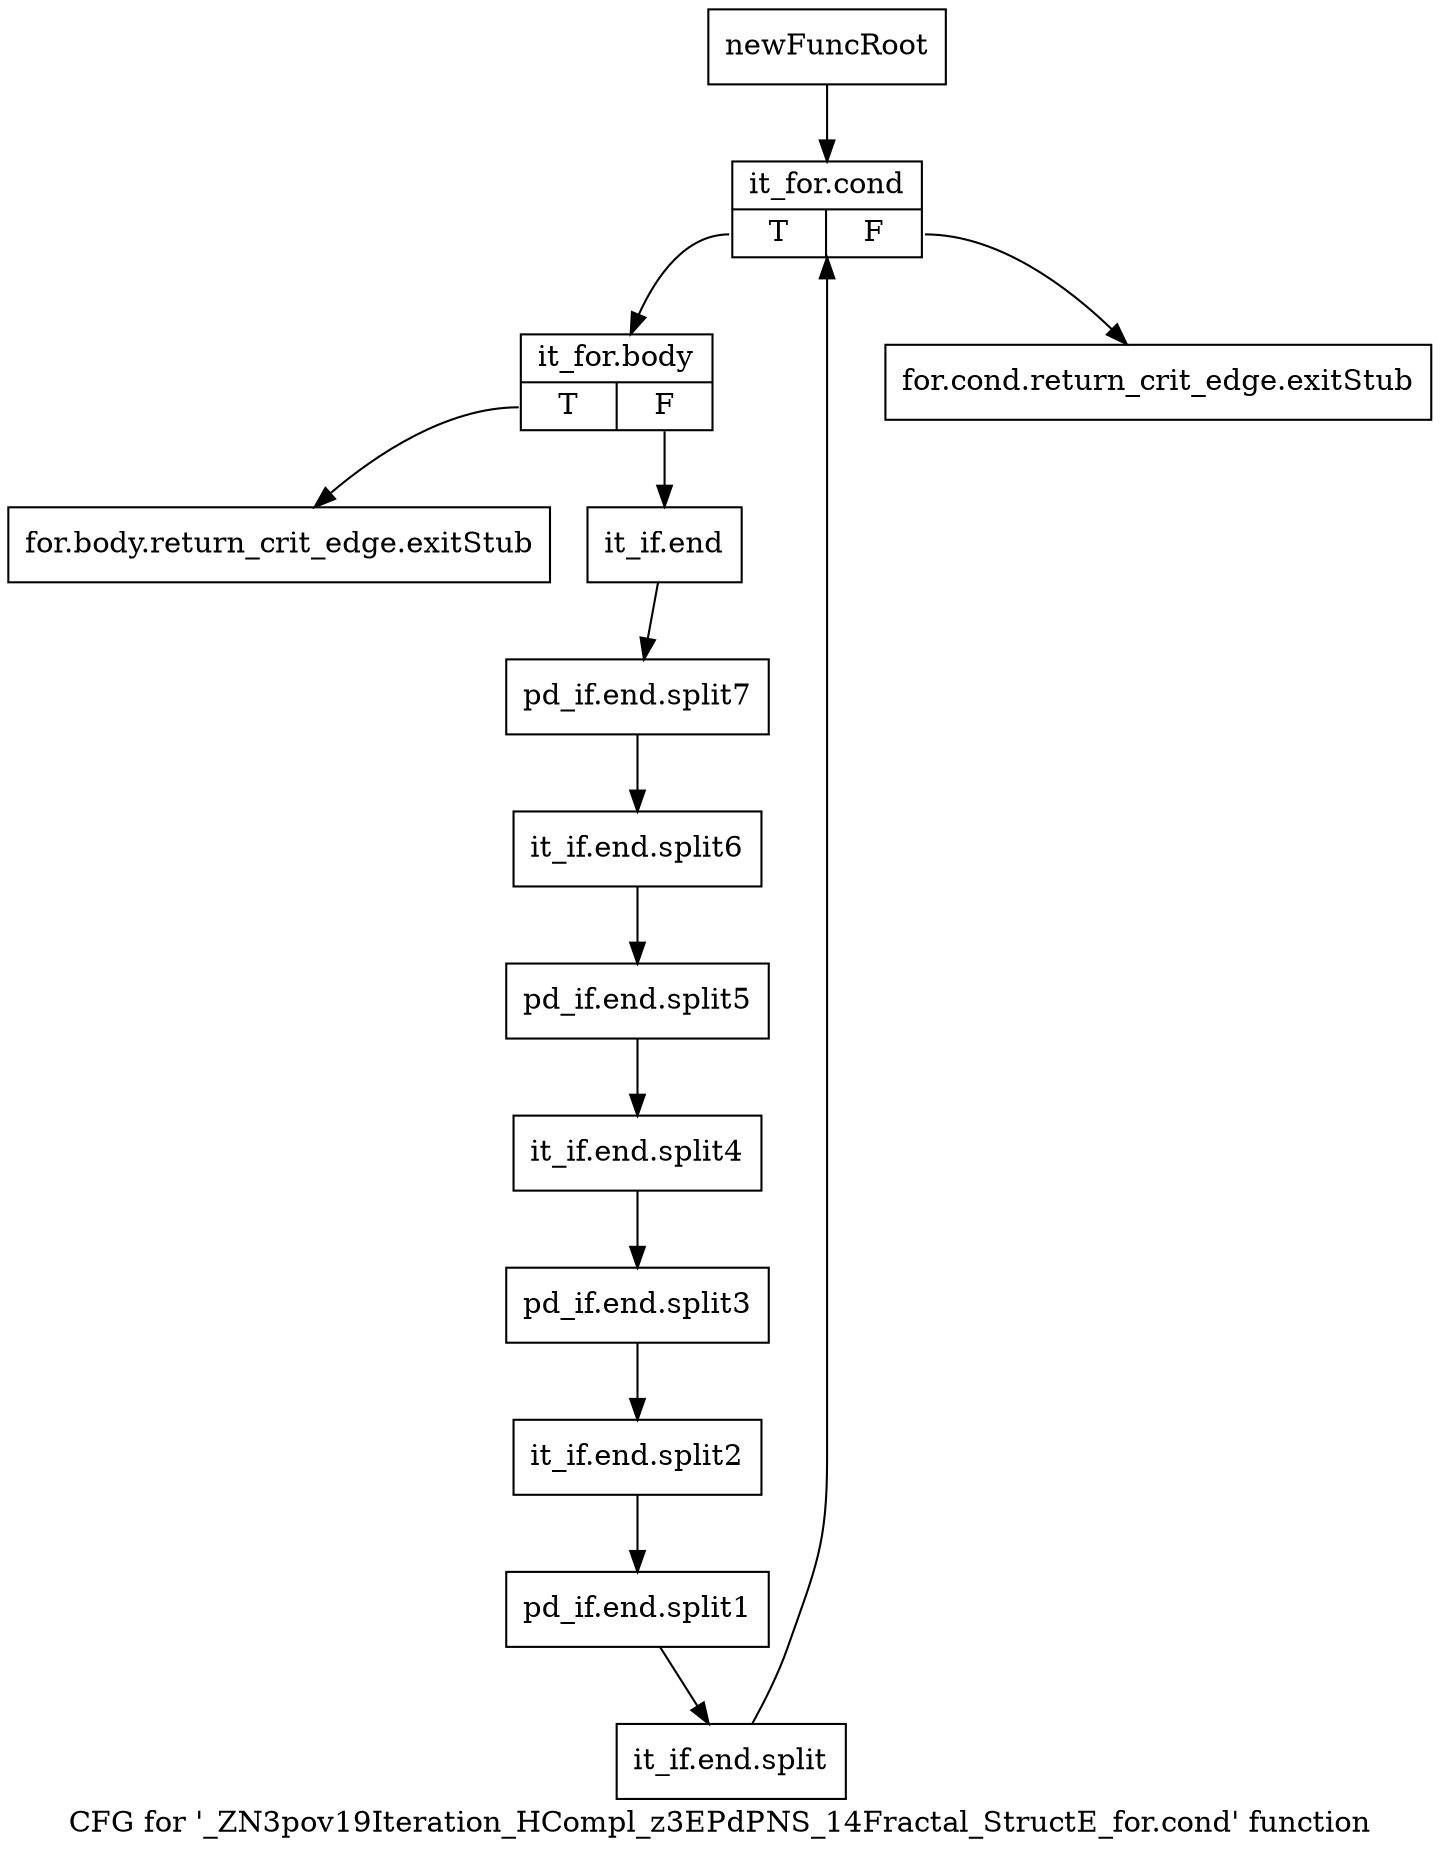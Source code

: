 digraph "CFG for '_ZN3pov19Iteration_HCompl_z3EPdPNS_14Fractal_StructE_for.cond' function" {
	label="CFG for '_ZN3pov19Iteration_HCompl_z3EPdPNS_14Fractal_StructE_for.cond' function";

	Node0x1cb9ad0 [shape=record,label="{newFuncRoot}"];
	Node0x1cb9ad0 -> Node0x1cb9bc0;
	Node0x1cb9b20 [shape=record,label="{for.cond.return_crit_edge.exitStub}"];
	Node0x1cb9b70 [shape=record,label="{for.body.return_crit_edge.exitStub}"];
	Node0x1cb9bc0 [shape=record,label="{it_for.cond|{<s0>T|<s1>F}}"];
	Node0x1cb9bc0:s0 -> Node0x1cb9c10;
	Node0x1cb9bc0:s1 -> Node0x1cb9b20;
	Node0x1cb9c10 [shape=record,label="{it_for.body|{<s0>T|<s1>F}}"];
	Node0x1cb9c10:s0 -> Node0x1cb9b70;
	Node0x1cb9c10:s1 -> Node0x1cb9c60;
	Node0x1cb9c60 [shape=record,label="{it_if.end}"];
	Node0x1cb9c60 -> Node0x3789750;
	Node0x3789750 [shape=record,label="{pd_if.end.split7}"];
	Node0x3789750 -> Node0x369b670;
	Node0x369b670 [shape=record,label="{it_if.end.split6}"];
	Node0x369b670 -> Node0x36fd690;
	Node0x36fd690 [shape=record,label="{pd_if.end.split5}"];
	Node0x36fd690 -> Node0x36fd5f0;
	Node0x36fd5f0 [shape=record,label="{it_if.end.split4}"];
	Node0x36fd5f0 -> Node0x36fd5a0;
	Node0x36fd5a0 [shape=record,label="{pd_if.end.split3}"];
	Node0x36fd5a0 -> Node0x37894e0;
	Node0x37894e0 [shape=record,label="{it_if.end.split2}"];
	Node0x37894e0 -> Node0x36fd640;
	Node0x36fd640 [shape=record,label="{pd_if.end.split1}"];
	Node0x36fd640 -> Node0x37896c0;
	Node0x37896c0 [shape=record,label="{it_if.end.split}"];
	Node0x37896c0 -> Node0x1cb9bc0;
}
